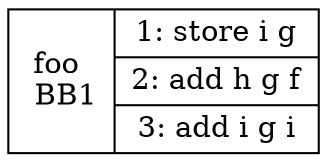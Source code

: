 digraph G {
bb1 [shape=record, label="<B> foo \n BB1 | {<entry>
	1: store i g 
|	2: add h g f 
|<exit>	3: add i g i 
}"];
}
digraph G {
bb1 [shape=record, label="<B> Main \n BB1 | {<entry>
	4: store a d 
|	5: add b a c 
|	6: store _t0 b 
|	7: add _t3 b 8 
|	8: mul _t2 c _t3 
|	9: add _t1 d _t2 
|<exit>	10: call _t0 foo 
}"];
}
